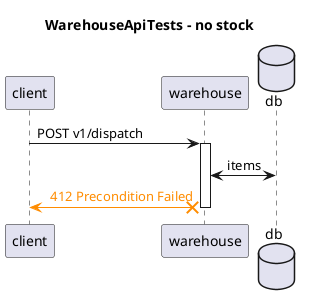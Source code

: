 @startuml
title WarehouseApiTests - no stock
participant "client"
participant "warehouse"
database "db"
"client" -> "warehouse": POST v1/dispatch
activate "warehouse"
"warehouse" <-> "db": items
"warehouse" X-[#DarkOrange]> "client": <color:DarkOrange> 412 Precondition Failed
deactivate "warehouse"
@enduml